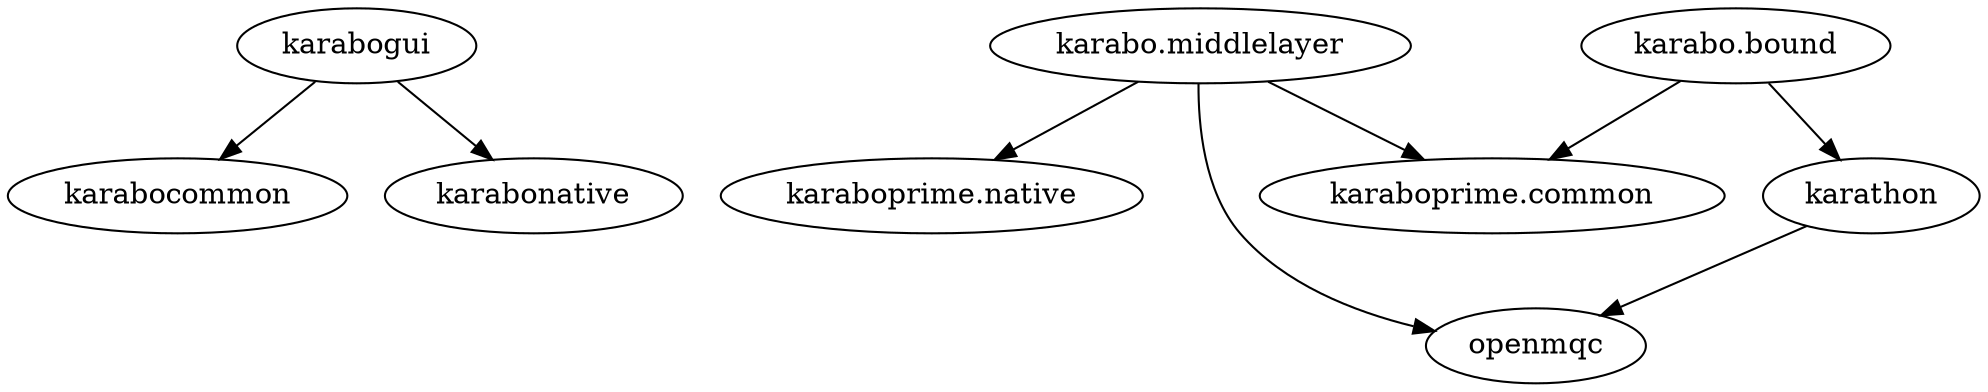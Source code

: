    digraph deps {
        "karabogui" -> "karabocommon"
        "karabogui" -> "karabonative"
        "karabo.middlelayer" -> "karaboprime.native"
        "karabo.middlelayer" -> "karaboprime.common"
        "karabo.bound" -> "karaboprime.common"
        "karabo.middlelayer" -> "openmqc"
        "karabo.bound" -> "karathon"
        "karathon" -> "openmqc"
    }